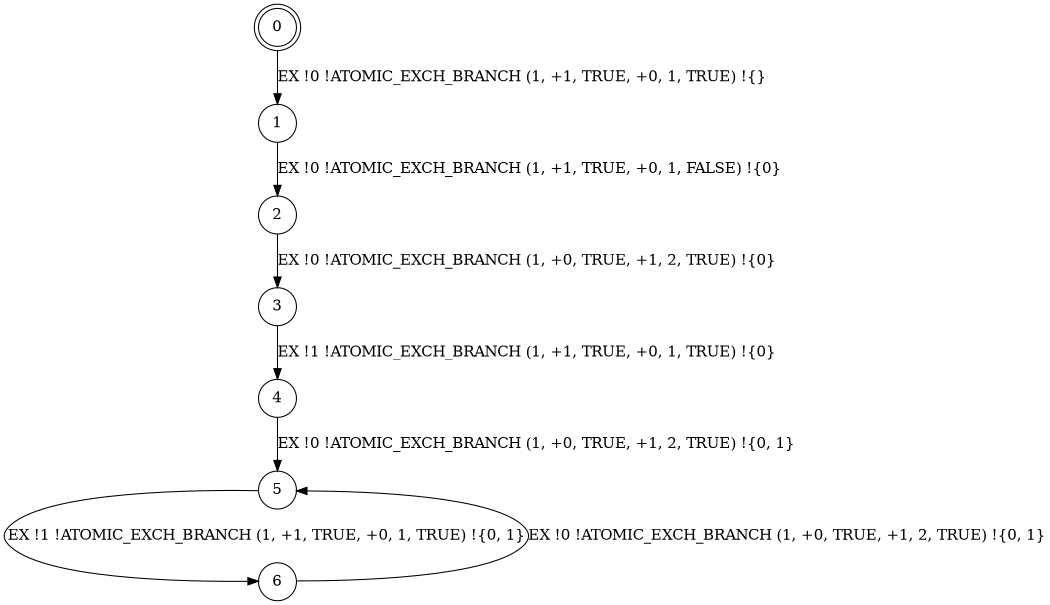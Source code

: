 digraph BCG {
size = "7, 10.5";
center = TRUE;
node [shape = circle];
0 [peripheries = 2];
0 -> 1 [label = "EX !0 !ATOMIC_EXCH_BRANCH (1, +1, TRUE, +0, 1, TRUE) !{}"];
1 -> 2 [label = "EX !0 !ATOMIC_EXCH_BRANCH (1, +1, TRUE, +0, 1, FALSE) !{0}"];
2 -> 3 [label = "EX !0 !ATOMIC_EXCH_BRANCH (1, +0, TRUE, +1, 2, TRUE) !{0}"];
3 -> 4 [label = "EX !1 !ATOMIC_EXCH_BRANCH (1, +1, TRUE, +0, 1, TRUE) !{0}"];
4 -> 5 [label = "EX !0 !ATOMIC_EXCH_BRANCH (1, +0, TRUE, +1, 2, TRUE) !{0, 1}"];
5 -> 6 [label = "EX !1 !ATOMIC_EXCH_BRANCH (1, +1, TRUE, +0, 1, TRUE) !{0, 1}"];
6 -> 5 [label = "EX !0 !ATOMIC_EXCH_BRANCH (1, +0, TRUE, +1, 2, TRUE) !{0, 1}"];
}
